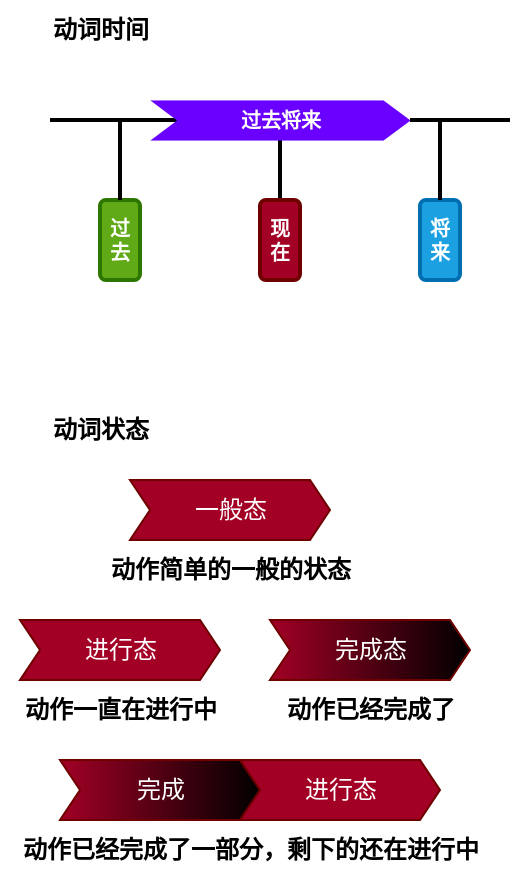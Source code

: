 <mxfile version="22.0.3" type="device">
  <diagram name="第 1 页" id="-2IOM-B_K8dOG7VmxpdY">
    <mxGraphModel dx="379" dy="233" grid="1" gridSize="10" guides="1" tooltips="1" connect="1" arrows="1" fold="1" page="1" pageScale="1" pageWidth="1200" pageHeight="1600" math="0" shadow="0">
      <root>
        <mxCell id="0" />
        <mxCell id="1" parent="0" />
        <mxCell id="3IwwoyQ_5I7H_tMcKWd4-17" value="" style="endArrow=none;html=1;rounded=0;fontFamily=Comic Sans MS;fontStyle=1;fontSize=10;strokeWidth=2;entryX=0.5;entryY=0;entryDx=0;entryDy=0;" edge="1" parent="1">
          <mxGeometry width="50" height="50" relative="1" as="geometry">
            <mxPoint x="500" y="160" as="sourcePoint" />
            <mxPoint x="500" y="200" as="targetPoint" />
          </mxGeometry>
        </mxCell>
        <mxCell id="3IwwoyQ_5I7H_tMcKWd4-9" value="过去" style="rounded=1;whiteSpace=wrap;html=1;fontFamily=Comic Sans MS;fontStyle=1;fontSize=10;strokeWidth=2;fillColor=#60a917;fontColor=#ffffff;strokeColor=#2D7600;" vertex="1" parent="1">
          <mxGeometry x="410" y="200" width="20" height="40" as="geometry" />
        </mxCell>
        <mxCell id="3IwwoyQ_5I7H_tMcKWd4-7" value="现在" style="rounded=1;whiteSpace=wrap;html=1;fontFamily=Comic Sans MS;fontStyle=1;fontSize=10;strokeWidth=2;fillColor=#a20025;fontColor=#ffffff;strokeColor=#6F0000;" vertex="1" parent="1">
          <mxGeometry x="490" y="200" width="20" height="40" as="geometry" />
        </mxCell>
        <mxCell id="3IwwoyQ_5I7H_tMcKWd4-8" value="将来" style="rounded=1;whiteSpace=wrap;html=1;fontFamily=Comic Sans MS;fontStyle=1;fontSize=10;strokeWidth=2;fillColor=#1ba1e2;fontColor=#ffffff;strokeColor=#006EAF;" vertex="1" parent="1">
          <mxGeometry x="570" y="200" width="20" height="40" as="geometry" />
        </mxCell>
        <mxCell id="3IwwoyQ_5I7H_tMcKWd4-11" value="&lt;b&gt;&lt;font face=&quot;Comic Sans MS&quot;&gt;动词时间&lt;/font&gt;&lt;/b&gt;" style="text;html=1;align=center;verticalAlign=middle;resizable=0;points=[];autosize=1;strokeColor=none;fillColor=none;" vertex="1" parent="1">
          <mxGeometry x="375" y="100" width="70" height="30" as="geometry" />
        </mxCell>
        <mxCell id="3IwwoyQ_5I7H_tMcKWd4-13" value="" style="endArrow=none;html=1;rounded=0;fontFamily=Comic Sans MS;fontStyle=1;fontSize=10;strokeWidth=2;entryX=0;entryY=0.5;entryDx=15.07;entryDy=0;entryPerimeter=0;" edge="1" parent="1" target="3IwwoyQ_5I7H_tMcKWd4-12">
          <mxGeometry width="50" height="50" relative="1" as="geometry">
            <mxPoint x="385" y="160" as="sourcePoint" />
            <mxPoint x="615" y="160" as="targetPoint" />
          </mxGeometry>
        </mxCell>
        <mxCell id="3IwwoyQ_5I7H_tMcKWd4-2" value="" style="endArrow=none;html=1;rounded=0;fontFamily=Comic Sans MS;fontStyle=1;fontSize=10;strokeWidth=2;" edge="1" parent="1" source="3IwwoyQ_5I7H_tMcKWd4-12">
          <mxGeometry width="50" height="50" relative="1" as="geometry">
            <mxPoint x="385" y="160" as="sourcePoint" />
            <mxPoint x="615" y="160" as="targetPoint" />
          </mxGeometry>
        </mxCell>
        <mxCell id="3IwwoyQ_5I7H_tMcKWd4-12" value="&lt;font size=&quot;1&quot; face=&quot;Comic Sans MS&quot;&gt;&lt;b style=&quot;&quot;&gt;过去将来&lt;/b&gt;&lt;/font&gt;" style="html=1;shadow=0;dashed=0;align=center;verticalAlign=middle;shape=mxgraph.arrows2.arrow;dy=0;dx=13.47;notch=13.33;fillColor=#6a00ff;fontColor=#ffffff;strokeColor=#3700CC;strokeWidth=0;" vertex="1" parent="1">
          <mxGeometry x="435" y="150" width="130" height="20" as="geometry" />
        </mxCell>
        <mxCell id="3IwwoyQ_5I7H_tMcKWd4-16" value="" style="endArrow=none;html=1;rounded=0;fontFamily=Comic Sans MS;fontStyle=1;fontSize=10;strokeWidth=2;entryX=0.5;entryY=0;entryDx=0;entryDy=0;" edge="1" parent="1" target="3IwwoyQ_5I7H_tMcKWd4-9">
          <mxGeometry width="50" height="50" relative="1" as="geometry">
            <mxPoint x="420" y="160" as="sourcePoint" />
            <mxPoint x="445" y="170" as="targetPoint" />
          </mxGeometry>
        </mxCell>
        <mxCell id="3IwwoyQ_5I7H_tMcKWd4-18" value="" style="endArrow=none;html=1;rounded=0;fontFamily=Comic Sans MS;fontStyle=1;fontSize=10;strokeWidth=2;entryX=0.5;entryY=0;entryDx=0;entryDy=0;" edge="1" parent="1">
          <mxGeometry width="50" height="50" relative="1" as="geometry">
            <mxPoint x="580" y="160" as="sourcePoint" />
            <mxPoint x="580" y="200" as="targetPoint" />
          </mxGeometry>
        </mxCell>
        <mxCell id="3IwwoyQ_5I7H_tMcKWd4-19" value="&lt;b&gt;&lt;font face=&quot;Comic Sans MS&quot;&gt;动词状态&lt;/font&gt;&lt;/b&gt;" style="text;html=1;align=center;verticalAlign=middle;resizable=0;points=[];autosize=1;strokeColor=none;fillColor=none;" vertex="1" parent="1">
          <mxGeometry x="375" y="300" width="70" height="30" as="geometry" />
        </mxCell>
        <mxCell id="3IwwoyQ_5I7H_tMcKWd4-22" value="进行态" style="html=1;shadow=0;dashed=0;align=center;verticalAlign=middle;shape=mxgraph.arrows2.arrow;dy=0;dx=10;notch=10;fillColor=#a20025;fontColor=#ffffff;strokeColor=#6F0000;" vertex="1" parent="1">
          <mxGeometry x="370" y="410" width="100" height="30" as="geometry" />
        </mxCell>
        <mxCell id="3IwwoyQ_5I7H_tMcKWd4-23" value="完成态" style="html=1;shadow=0;dashed=0;align=center;verticalAlign=middle;shape=mxgraph.arrows2.arrow;dy=0;dx=10;notch=10;fillColor=#a20025;fontColor=#ffffff;strokeColor=#6F0000;gradientColor=default;gradientDirection=east;" vertex="1" parent="1">
          <mxGeometry x="495" y="410" width="100" height="30" as="geometry" />
        </mxCell>
        <mxCell id="3IwwoyQ_5I7H_tMcKWd4-26" value="完成" style="html=1;shadow=0;dashed=0;align=center;verticalAlign=middle;shape=mxgraph.arrows2.arrow;dy=0;dx=10;notch=10;fillColor=#a20025;fontColor=#ffffff;strokeColor=#6F0000;gradientColor=default;gradientDirection=east;" vertex="1" parent="1">
          <mxGeometry x="390" y="480" width="100" height="30" as="geometry" />
        </mxCell>
        <mxCell id="3IwwoyQ_5I7H_tMcKWd4-27" value="进行态" style="html=1;shadow=0;dashed=0;align=center;verticalAlign=middle;shape=mxgraph.arrows2.arrow;dy=0;dx=10;notch=10;fillColor=#a20025;fontColor=#ffffff;strokeColor=#6F0000;" vertex="1" parent="1">
          <mxGeometry x="480" y="480" width="100" height="30" as="geometry" />
        </mxCell>
        <mxCell id="3IwwoyQ_5I7H_tMcKWd4-28" value="&lt;font face=&quot;Comic Sans MS&quot;&gt;&lt;b&gt;动作已经完成了一部分，剩下的还在进行中&lt;/b&gt;&lt;/font&gt;" style="text;html=1;align=center;verticalAlign=middle;resizable=0;points=[];autosize=1;strokeColor=none;fillColor=none;" vertex="1" parent="1">
          <mxGeometry x="360" y="510" width="250" height="30" as="geometry" />
        </mxCell>
        <mxCell id="3IwwoyQ_5I7H_tMcKWd4-29" value="&lt;font face=&quot;Comic Sans MS&quot;&gt;&lt;b&gt;动作一直在进行中&lt;/b&gt;&lt;/font&gt;" style="text;html=1;align=center;verticalAlign=middle;resizable=0;points=[];autosize=1;strokeColor=none;fillColor=none;" vertex="1" parent="1">
          <mxGeometry x="360" y="440" width="120" height="30" as="geometry" />
        </mxCell>
        <mxCell id="3IwwoyQ_5I7H_tMcKWd4-30" value="&lt;font face=&quot;Comic Sans MS&quot;&gt;&lt;b&gt;动作已经完成了&lt;/b&gt;&lt;/font&gt;" style="text;html=1;align=center;verticalAlign=middle;resizable=0;points=[];autosize=1;strokeColor=none;fillColor=none;" vertex="1" parent="1">
          <mxGeometry x="490" y="440" width="110" height="30" as="geometry" />
        </mxCell>
        <mxCell id="3IwwoyQ_5I7H_tMcKWd4-31" value="一般态" style="html=1;shadow=0;dashed=0;align=center;verticalAlign=middle;shape=mxgraph.arrows2.arrow;dy=0;dx=10;notch=10;fillColor=#a20025;fontColor=#ffffff;strokeColor=#6F0000;" vertex="1" parent="1">
          <mxGeometry x="425" y="340" width="100" height="30" as="geometry" />
        </mxCell>
        <mxCell id="3IwwoyQ_5I7H_tMcKWd4-32" value="&lt;font face=&quot;Comic Sans MS&quot;&gt;&lt;b&gt;动作简单的一般的状态&lt;/b&gt;&lt;/font&gt;" style="text;html=1;align=center;verticalAlign=middle;resizable=0;points=[];autosize=1;strokeColor=none;fillColor=none;" vertex="1" parent="1">
          <mxGeometry x="405" y="370" width="140" height="30" as="geometry" />
        </mxCell>
      </root>
    </mxGraphModel>
  </diagram>
</mxfile>
